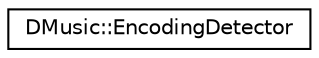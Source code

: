 digraph "类继承关系图"
{
  edge [fontname="Helvetica",fontsize="10",labelfontname="Helvetica",labelfontsize="10"];
  node [fontname="Helvetica",fontsize="10",shape=record];
  rankdir="LR";
  Node0 [label="DMusic::EncodingDetector",height=0.2,width=0.4,color="black", fillcolor="white", style="filled",URL="$class_d_music_1_1_encoding_detector.html"];
}
